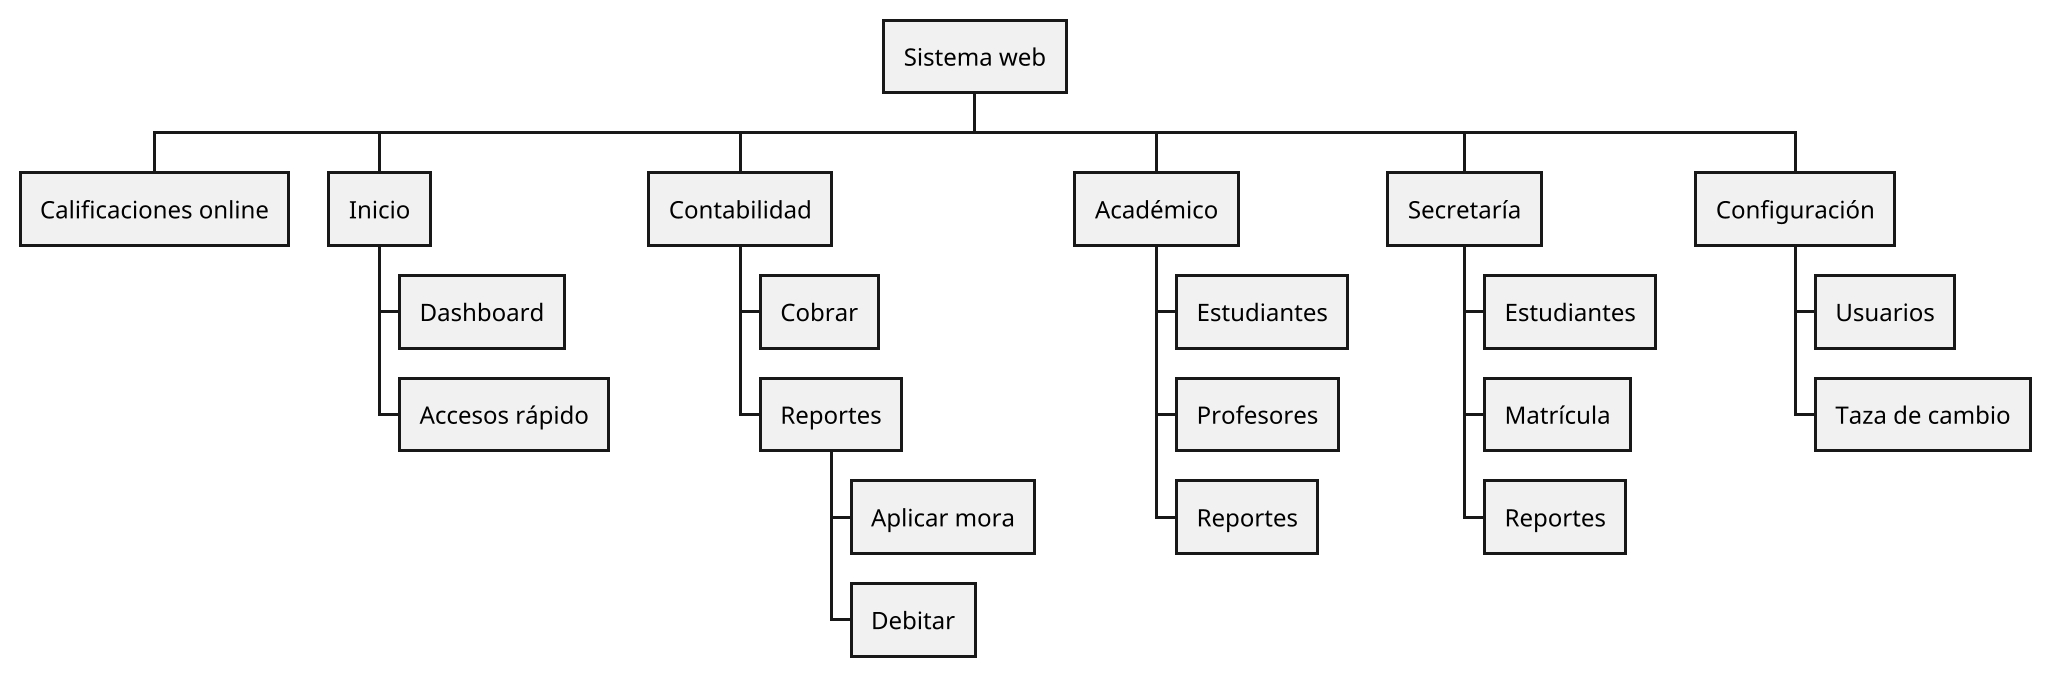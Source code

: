 @startwbs
scale 2

* Sistema web
** Calificaciones online
** Inicio
*** Dashboard
*** Accesos rápido
** Contabilidad
*** Cobrar
*** Reportes
**** Aplicar mora
**** Debitar
** Académico
*** Estudiantes
*** Profesores
*** Reportes
** Secretaría
*** Estudiantes
*** Matrícula
*** Reportes
** Configuración
*** Usuarios
*** Taza de cambio

@endwb
